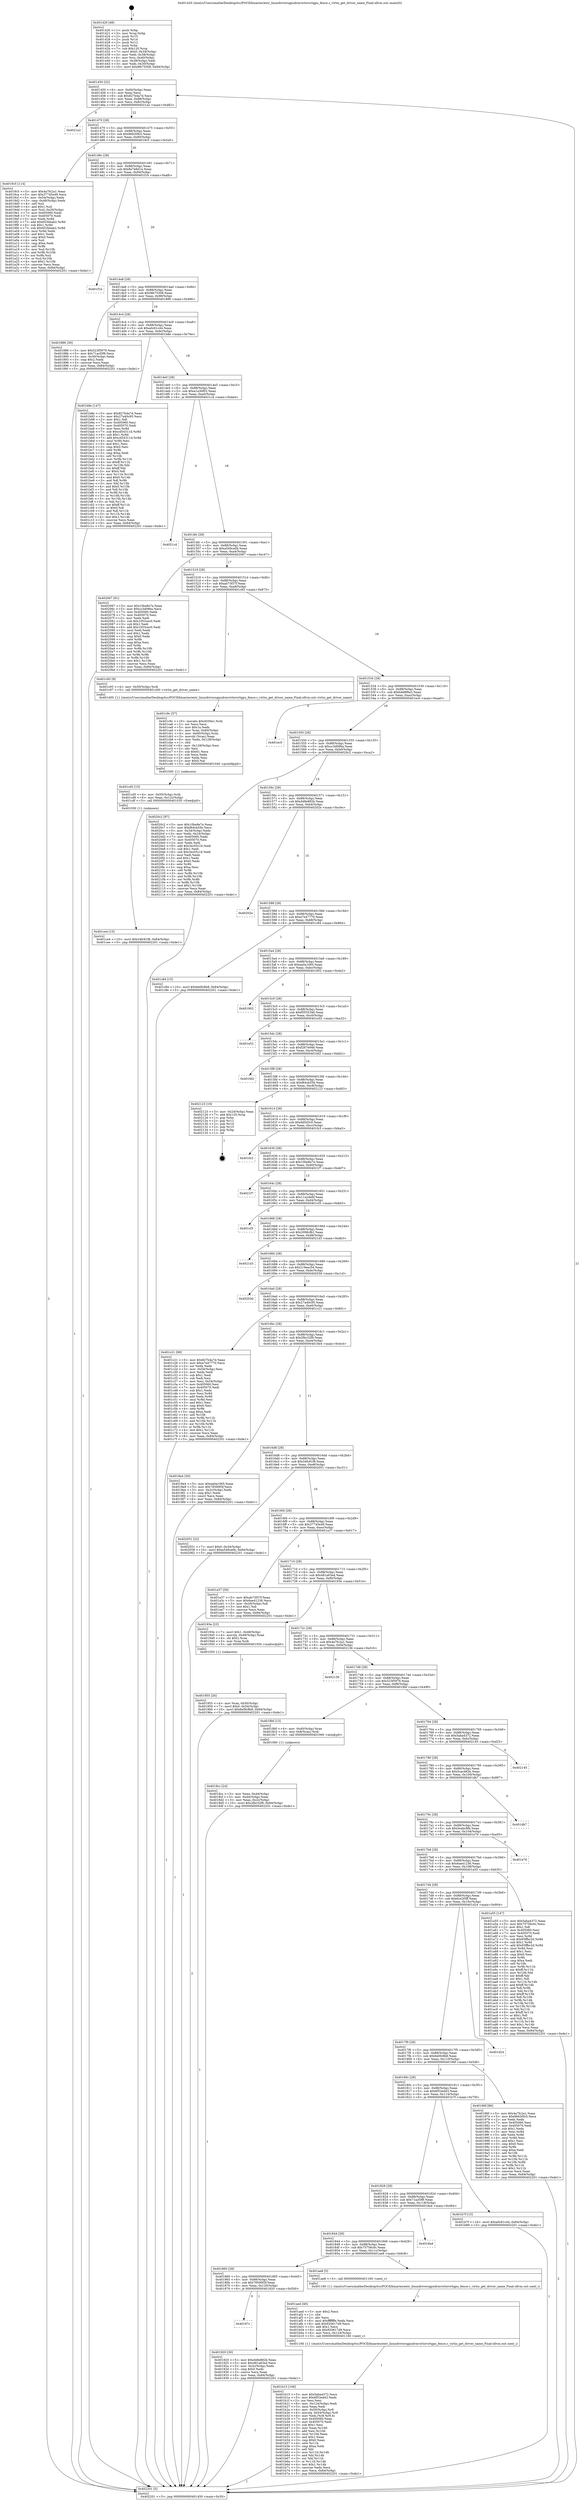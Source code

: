 digraph "0x401420" {
  label = "0x401420 (/mnt/c/Users/mathe/Desktop/tcc/POCII/binaries/extr_linuxdriversgpudrmvirtiovirtgpu_fence.c_virtio_get_driver_name_Final-ollvm.out::main(0))"
  labelloc = "t"
  node[shape=record]

  Entry [label="",width=0.3,height=0.3,shape=circle,fillcolor=black,style=filled]
  "0x401450" [label="{
     0x401450 [32]\l
     | [instrs]\l
     &nbsp;&nbsp;0x401450 \<+6\>: mov -0x84(%rbp),%eax\l
     &nbsp;&nbsp;0x401456 \<+2\>: mov %eax,%ecx\l
     &nbsp;&nbsp;0x401458 \<+6\>: sub $0x827b4a7d,%ecx\l
     &nbsp;&nbsp;0x40145e \<+6\>: mov %eax,-0x88(%rbp)\l
     &nbsp;&nbsp;0x401464 \<+6\>: mov %ecx,-0x8c(%rbp)\l
     &nbsp;&nbsp;0x40146a \<+6\>: je 00000000004021a2 \<main+0xd82\>\l
  }"]
  "0x4021a2" [label="{
     0x4021a2\l
  }", style=dashed]
  "0x401470" [label="{
     0x401470 [28]\l
     | [instrs]\l
     &nbsp;&nbsp;0x401470 \<+5\>: jmp 0000000000401475 \<main+0x55\>\l
     &nbsp;&nbsp;0x401475 \<+6\>: mov -0x88(%rbp),%eax\l
     &nbsp;&nbsp;0x40147b \<+5\>: sub $0x86630fc5,%eax\l
     &nbsp;&nbsp;0x401480 \<+6\>: mov %eax,-0x90(%rbp)\l
     &nbsp;&nbsp;0x401486 \<+6\>: je 00000000004019c5 \<main+0x5a5\>\l
  }"]
  Exit [label="",width=0.3,height=0.3,shape=circle,fillcolor=black,style=filled,peripheries=2]
  "0x4019c5" [label="{
     0x4019c5 [114]\l
     | [instrs]\l
     &nbsp;&nbsp;0x4019c5 \<+5\>: mov $0x4a7fc2a1,%eax\l
     &nbsp;&nbsp;0x4019ca \<+5\>: mov $0x37745e49,%ecx\l
     &nbsp;&nbsp;0x4019cf \<+3\>: mov -0x54(%rbp),%edx\l
     &nbsp;&nbsp;0x4019d2 \<+3\>: cmp -0x48(%rbp),%edx\l
     &nbsp;&nbsp;0x4019d5 \<+4\>: setl %sil\l
     &nbsp;&nbsp;0x4019d9 \<+4\>: and $0x1,%sil\l
     &nbsp;&nbsp;0x4019dd \<+4\>: mov %sil,-0x26(%rbp)\l
     &nbsp;&nbsp;0x4019e1 \<+7\>: mov 0x405060,%edx\l
     &nbsp;&nbsp;0x4019e8 \<+7\>: mov 0x405070,%edi\l
     &nbsp;&nbsp;0x4019ef \<+3\>: mov %edx,%r8d\l
     &nbsp;&nbsp;0x4019f2 \<+7\>: add $0x653bbab2,%r8d\l
     &nbsp;&nbsp;0x4019f9 \<+4\>: sub $0x1,%r8d\l
     &nbsp;&nbsp;0x4019fd \<+7\>: sub $0x653bbab2,%r8d\l
     &nbsp;&nbsp;0x401a04 \<+4\>: imul %r8d,%edx\l
     &nbsp;&nbsp;0x401a08 \<+3\>: and $0x1,%edx\l
     &nbsp;&nbsp;0x401a0b \<+3\>: cmp $0x0,%edx\l
     &nbsp;&nbsp;0x401a0e \<+4\>: sete %sil\l
     &nbsp;&nbsp;0x401a12 \<+3\>: cmp $0xa,%edi\l
     &nbsp;&nbsp;0x401a15 \<+4\>: setl %r9b\l
     &nbsp;&nbsp;0x401a19 \<+3\>: mov %sil,%r10b\l
     &nbsp;&nbsp;0x401a1c \<+3\>: and %r9b,%r10b\l
     &nbsp;&nbsp;0x401a1f \<+3\>: xor %r9b,%sil\l
     &nbsp;&nbsp;0x401a22 \<+3\>: or %sil,%r10b\l
     &nbsp;&nbsp;0x401a25 \<+4\>: test $0x1,%r10b\l
     &nbsp;&nbsp;0x401a29 \<+3\>: cmovne %ecx,%eax\l
     &nbsp;&nbsp;0x401a2c \<+6\>: mov %eax,-0x84(%rbp)\l
     &nbsp;&nbsp;0x401a32 \<+5\>: jmp 0000000000402201 \<main+0xde1\>\l
  }"]
  "0x40148c" [label="{
     0x40148c [28]\l
     | [instrs]\l
     &nbsp;&nbsp;0x40148c \<+5\>: jmp 0000000000401491 \<main+0x71\>\l
     &nbsp;&nbsp;0x401491 \<+6\>: mov -0x88(%rbp),%eax\l
     &nbsp;&nbsp;0x401497 \<+5\>: sub $0x8e7e8d14,%eax\l
     &nbsp;&nbsp;0x40149c \<+6\>: mov %eax,-0x94(%rbp)\l
     &nbsp;&nbsp;0x4014a2 \<+6\>: je 0000000000401f1b \<main+0xafb\>\l
  }"]
  "0x401ce4" [label="{
     0x401ce4 [15]\l
     | [instrs]\l
     &nbsp;&nbsp;0x401ce4 \<+10\>: movl $0x34fc91f8,-0x84(%rbp)\l
     &nbsp;&nbsp;0x401cee \<+5\>: jmp 0000000000402201 \<main+0xde1\>\l
  }"]
  "0x401f1b" [label="{
     0x401f1b\l
  }", style=dashed]
  "0x4014a8" [label="{
     0x4014a8 [28]\l
     | [instrs]\l
     &nbsp;&nbsp;0x4014a8 \<+5\>: jmp 00000000004014ad \<main+0x8d\>\l
     &nbsp;&nbsp;0x4014ad \<+6\>: mov -0x88(%rbp),%eax\l
     &nbsp;&nbsp;0x4014b3 \<+5\>: sub $0x9fe75308,%eax\l
     &nbsp;&nbsp;0x4014b8 \<+6\>: mov %eax,-0x98(%rbp)\l
     &nbsp;&nbsp;0x4014be \<+6\>: je 0000000000401886 \<main+0x466\>\l
  }"]
  "0x401cd5" [label="{
     0x401cd5 [15]\l
     | [instrs]\l
     &nbsp;&nbsp;0x401cd5 \<+4\>: mov -0x50(%rbp),%rdi\l
     &nbsp;&nbsp;0x401cd9 \<+6\>: mov %eax,-0x12c(%rbp)\l
     &nbsp;&nbsp;0x401cdf \<+5\>: call 0000000000401030 \<free@plt\>\l
     | [calls]\l
     &nbsp;&nbsp;0x401030 \{1\} (unknown)\l
  }"]
  "0x401886" [label="{
     0x401886 [30]\l
     | [instrs]\l
     &nbsp;&nbsp;0x401886 \<+5\>: mov $0x523f5979,%eax\l
     &nbsp;&nbsp;0x40188b \<+5\>: mov $0x71acf3f9,%ecx\l
     &nbsp;&nbsp;0x401890 \<+3\>: mov -0x30(%rbp),%edx\l
     &nbsp;&nbsp;0x401893 \<+3\>: cmp $0x2,%edx\l
     &nbsp;&nbsp;0x401896 \<+3\>: cmovne %ecx,%eax\l
     &nbsp;&nbsp;0x401899 \<+6\>: mov %eax,-0x84(%rbp)\l
     &nbsp;&nbsp;0x40189f \<+5\>: jmp 0000000000402201 \<main+0xde1\>\l
  }"]
  "0x4014c4" [label="{
     0x4014c4 [28]\l
     | [instrs]\l
     &nbsp;&nbsp;0x4014c4 \<+5\>: jmp 00000000004014c9 \<main+0xa9\>\l
     &nbsp;&nbsp;0x4014c9 \<+6\>: mov -0x88(%rbp),%eax\l
     &nbsp;&nbsp;0x4014cf \<+5\>: sub $0xa0c61c44,%eax\l
     &nbsp;&nbsp;0x4014d4 \<+6\>: mov %eax,-0x9c(%rbp)\l
     &nbsp;&nbsp;0x4014da \<+6\>: je 0000000000401b8e \<main+0x76e\>\l
  }"]
  "0x402201" [label="{
     0x402201 [5]\l
     | [instrs]\l
     &nbsp;&nbsp;0x402201 \<+5\>: jmp 0000000000401450 \<main+0x30\>\l
  }"]
  "0x401420" [label="{
     0x401420 [48]\l
     | [instrs]\l
     &nbsp;&nbsp;0x401420 \<+1\>: push %rbp\l
     &nbsp;&nbsp;0x401421 \<+3\>: mov %rsp,%rbp\l
     &nbsp;&nbsp;0x401424 \<+2\>: push %r15\l
     &nbsp;&nbsp;0x401426 \<+2\>: push %r14\l
     &nbsp;&nbsp;0x401428 \<+2\>: push %r12\l
     &nbsp;&nbsp;0x40142a \<+1\>: push %rbx\l
     &nbsp;&nbsp;0x40142b \<+7\>: sub $0x120,%rsp\l
     &nbsp;&nbsp;0x401432 \<+7\>: movl $0x0,-0x34(%rbp)\l
     &nbsp;&nbsp;0x401439 \<+3\>: mov %edi,-0x38(%rbp)\l
     &nbsp;&nbsp;0x40143c \<+4\>: mov %rsi,-0x40(%rbp)\l
     &nbsp;&nbsp;0x401440 \<+3\>: mov -0x38(%rbp),%edi\l
     &nbsp;&nbsp;0x401443 \<+3\>: mov %edi,-0x30(%rbp)\l
     &nbsp;&nbsp;0x401446 \<+10\>: movl $0x9fe75308,-0x84(%rbp)\l
  }"]
  "0x401c9c" [label="{
     0x401c9c [57]\l
     | [instrs]\l
     &nbsp;&nbsp;0x401c9c \<+10\>: movabs $0x4030e1,%rdi\l
     &nbsp;&nbsp;0x401ca6 \<+2\>: xor %ecx,%ecx\l
     &nbsp;&nbsp;0x401ca8 \<+5\>: mov $0x1a,%edx\l
     &nbsp;&nbsp;0x401cad \<+4\>: mov %rax,-0x60(%rbp)\l
     &nbsp;&nbsp;0x401cb1 \<+4\>: mov -0x60(%rbp),%rax\l
     &nbsp;&nbsp;0x401cb5 \<+3\>: movsbl (%rax),%eax\l
     &nbsp;&nbsp;0x401cb8 \<+6\>: mov %edx,-0x128(%rbp)\l
     &nbsp;&nbsp;0x401cbe \<+1\>: cltd\l
     &nbsp;&nbsp;0x401cbf \<+6\>: mov -0x128(%rbp),%esi\l
     &nbsp;&nbsp;0x401cc5 \<+2\>: idiv %esi\l
     &nbsp;&nbsp;0x401cc7 \<+3\>: sub $0x61,%ecx\l
     &nbsp;&nbsp;0x401cca \<+2\>: sub %ecx,%edx\l
     &nbsp;&nbsp;0x401ccc \<+2\>: mov %edx,%esi\l
     &nbsp;&nbsp;0x401cce \<+2\>: mov $0x0,%al\l
     &nbsp;&nbsp;0x401cd0 \<+5\>: call 0000000000401040 \<printf@plt\>\l
     | [calls]\l
     &nbsp;&nbsp;0x401040 \{1\} (unknown)\l
  }"]
  "0x401b8e" [label="{
     0x401b8e [147]\l
     | [instrs]\l
     &nbsp;&nbsp;0x401b8e \<+5\>: mov $0x827b4a7d,%eax\l
     &nbsp;&nbsp;0x401b93 \<+5\>: mov $0x27a40c95,%ecx\l
     &nbsp;&nbsp;0x401b98 \<+2\>: mov $0x1,%dl\l
     &nbsp;&nbsp;0x401b9a \<+7\>: mov 0x405060,%esi\l
     &nbsp;&nbsp;0x401ba1 \<+7\>: mov 0x405070,%edi\l
     &nbsp;&nbsp;0x401ba8 \<+3\>: mov %esi,%r8d\l
     &nbsp;&nbsp;0x401bab \<+7\>: sub $0xcd54311d,%r8d\l
     &nbsp;&nbsp;0x401bb2 \<+4\>: sub $0x1,%r8d\l
     &nbsp;&nbsp;0x401bb6 \<+7\>: add $0xcd54311d,%r8d\l
     &nbsp;&nbsp;0x401bbd \<+4\>: imul %r8d,%esi\l
     &nbsp;&nbsp;0x401bc1 \<+3\>: and $0x1,%esi\l
     &nbsp;&nbsp;0x401bc4 \<+3\>: cmp $0x0,%esi\l
     &nbsp;&nbsp;0x401bc7 \<+4\>: sete %r9b\l
     &nbsp;&nbsp;0x401bcb \<+3\>: cmp $0xa,%edi\l
     &nbsp;&nbsp;0x401bce \<+4\>: setl %r10b\l
     &nbsp;&nbsp;0x401bd2 \<+3\>: mov %r9b,%r11b\l
     &nbsp;&nbsp;0x401bd5 \<+4\>: xor $0xff,%r11b\l
     &nbsp;&nbsp;0x401bd9 \<+3\>: mov %r10b,%bl\l
     &nbsp;&nbsp;0x401bdc \<+3\>: xor $0xff,%bl\l
     &nbsp;&nbsp;0x401bdf \<+3\>: xor $0x0,%dl\l
     &nbsp;&nbsp;0x401be2 \<+3\>: mov %r11b,%r14b\l
     &nbsp;&nbsp;0x401be5 \<+4\>: and $0x0,%r14b\l
     &nbsp;&nbsp;0x401be9 \<+3\>: and %dl,%r9b\l
     &nbsp;&nbsp;0x401bec \<+3\>: mov %bl,%r15b\l
     &nbsp;&nbsp;0x401bef \<+4\>: and $0x0,%r15b\l
     &nbsp;&nbsp;0x401bf3 \<+3\>: and %dl,%r10b\l
     &nbsp;&nbsp;0x401bf6 \<+3\>: or %r9b,%r14b\l
     &nbsp;&nbsp;0x401bf9 \<+3\>: or %r10b,%r15b\l
     &nbsp;&nbsp;0x401bfc \<+3\>: xor %r15b,%r14b\l
     &nbsp;&nbsp;0x401bff \<+3\>: or %bl,%r11b\l
     &nbsp;&nbsp;0x401c02 \<+4\>: xor $0xff,%r11b\l
     &nbsp;&nbsp;0x401c06 \<+3\>: or $0x0,%dl\l
     &nbsp;&nbsp;0x401c09 \<+3\>: and %dl,%r11b\l
     &nbsp;&nbsp;0x401c0c \<+3\>: or %r11b,%r14b\l
     &nbsp;&nbsp;0x401c0f \<+4\>: test $0x1,%r14b\l
     &nbsp;&nbsp;0x401c13 \<+3\>: cmovne %ecx,%eax\l
     &nbsp;&nbsp;0x401c16 \<+6\>: mov %eax,-0x84(%rbp)\l
     &nbsp;&nbsp;0x401c1c \<+5\>: jmp 0000000000402201 \<main+0xde1\>\l
  }"]
  "0x4014e0" [label="{
     0x4014e0 [28]\l
     | [instrs]\l
     &nbsp;&nbsp;0x4014e0 \<+5\>: jmp 00000000004014e5 \<main+0xc5\>\l
     &nbsp;&nbsp;0x4014e5 \<+6\>: mov -0x88(%rbp),%eax\l
     &nbsp;&nbsp;0x4014eb \<+5\>: sub $0xa1a36f03,%eax\l
     &nbsp;&nbsp;0x4014f0 \<+6\>: mov %eax,-0xa0(%rbp)\l
     &nbsp;&nbsp;0x4014f6 \<+6\>: je 00000000004021c4 \<main+0xda4\>\l
  }"]
  "0x401b15" [label="{
     0x401b15 [106]\l
     | [instrs]\l
     &nbsp;&nbsp;0x401b15 \<+5\>: mov $0x5aba4372,%ecx\l
     &nbsp;&nbsp;0x401b1a \<+5\>: mov $0x6f53ed43,%edx\l
     &nbsp;&nbsp;0x401b1f \<+2\>: xor %esi,%esi\l
     &nbsp;&nbsp;0x401b21 \<+6\>: mov -0x124(%rbp),%edi\l
     &nbsp;&nbsp;0x401b27 \<+3\>: imul %eax,%edi\l
     &nbsp;&nbsp;0x401b2a \<+4\>: mov -0x50(%rbp),%r8\l
     &nbsp;&nbsp;0x401b2e \<+4\>: movslq -0x54(%rbp),%r9\l
     &nbsp;&nbsp;0x401b32 \<+4\>: mov %edi,(%r8,%r9,4)\l
     &nbsp;&nbsp;0x401b36 \<+7\>: mov 0x405060,%eax\l
     &nbsp;&nbsp;0x401b3d \<+7\>: mov 0x405070,%edi\l
     &nbsp;&nbsp;0x401b44 \<+3\>: sub $0x1,%esi\l
     &nbsp;&nbsp;0x401b47 \<+3\>: mov %eax,%r10d\l
     &nbsp;&nbsp;0x401b4a \<+3\>: add %esi,%r10d\l
     &nbsp;&nbsp;0x401b4d \<+4\>: imul %r10d,%eax\l
     &nbsp;&nbsp;0x401b51 \<+3\>: and $0x1,%eax\l
     &nbsp;&nbsp;0x401b54 \<+3\>: cmp $0x0,%eax\l
     &nbsp;&nbsp;0x401b57 \<+4\>: sete %r11b\l
     &nbsp;&nbsp;0x401b5b \<+3\>: cmp $0xa,%edi\l
     &nbsp;&nbsp;0x401b5e \<+3\>: setl %bl\l
     &nbsp;&nbsp;0x401b61 \<+3\>: mov %r11b,%r14b\l
     &nbsp;&nbsp;0x401b64 \<+3\>: and %bl,%r14b\l
     &nbsp;&nbsp;0x401b67 \<+3\>: xor %bl,%r11b\l
     &nbsp;&nbsp;0x401b6a \<+3\>: or %r11b,%r14b\l
     &nbsp;&nbsp;0x401b6d \<+4\>: test $0x1,%r14b\l
     &nbsp;&nbsp;0x401b71 \<+3\>: cmovne %edx,%ecx\l
     &nbsp;&nbsp;0x401b74 \<+6\>: mov %ecx,-0x84(%rbp)\l
     &nbsp;&nbsp;0x401b7a \<+5\>: jmp 0000000000402201 \<main+0xde1\>\l
  }"]
  "0x4021c4" [label="{
     0x4021c4\l
  }", style=dashed]
  "0x4014fc" [label="{
     0x4014fc [28]\l
     | [instrs]\l
     &nbsp;&nbsp;0x4014fc \<+5\>: jmp 0000000000401501 \<main+0xe1\>\l
     &nbsp;&nbsp;0x401501 \<+6\>: mov -0x88(%rbp),%eax\l
     &nbsp;&nbsp;0x401507 \<+5\>: sub $0xa549ca0b,%eax\l
     &nbsp;&nbsp;0x40150c \<+6\>: mov %eax,-0xa4(%rbp)\l
     &nbsp;&nbsp;0x401512 \<+6\>: je 0000000000402067 \<main+0xc47\>\l
  }"]
  "0x401aed" [label="{
     0x401aed [40]\l
     | [instrs]\l
     &nbsp;&nbsp;0x401aed \<+5\>: mov $0x2,%ecx\l
     &nbsp;&nbsp;0x401af2 \<+1\>: cltd\l
     &nbsp;&nbsp;0x401af3 \<+2\>: idiv %ecx\l
     &nbsp;&nbsp;0x401af5 \<+6\>: imul $0xfffffffe,%edx,%ecx\l
     &nbsp;&nbsp;0x401afb \<+6\>: add $0x920617d9,%ecx\l
     &nbsp;&nbsp;0x401b01 \<+3\>: add $0x1,%ecx\l
     &nbsp;&nbsp;0x401b04 \<+6\>: sub $0x920617d9,%ecx\l
     &nbsp;&nbsp;0x401b0a \<+6\>: mov %ecx,-0x124(%rbp)\l
     &nbsp;&nbsp;0x401b10 \<+5\>: call 0000000000401160 \<next_i\>\l
     | [calls]\l
     &nbsp;&nbsp;0x401160 \{1\} (/mnt/c/Users/mathe/Desktop/tcc/POCII/binaries/extr_linuxdriversgpudrmvirtiovirtgpu_fence.c_virtio_get_driver_name_Final-ollvm.out::next_i)\l
  }"]
  "0x402067" [label="{
     0x402067 [91]\l
     | [instrs]\l
     &nbsp;&nbsp;0x402067 \<+5\>: mov $0x10be8e7e,%eax\l
     &nbsp;&nbsp;0x40206c \<+5\>: mov $0xcc3d086a,%ecx\l
     &nbsp;&nbsp;0x402071 \<+7\>: mov 0x405060,%edx\l
     &nbsp;&nbsp;0x402078 \<+7\>: mov 0x405070,%esi\l
     &nbsp;&nbsp;0x40207f \<+2\>: mov %edx,%edi\l
     &nbsp;&nbsp;0x402081 \<+6\>: sub $0x1053cec0,%edi\l
     &nbsp;&nbsp;0x402087 \<+3\>: sub $0x1,%edi\l
     &nbsp;&nbsp;0x40208a \<+6\>: add $0x1053cec0,%edi\l
     &nbsp;&nbsp;0x402090 \<+3\>: imul %edi,%edx\l
     &nbsp;&nbsp;0x402093 \<+3\>: and $0x1,%edx\l
     &nbsp;&nbsp;0x402096 \<+3\>: cmp $0x0,%edx\l
     &nbsp;&nbsp;0x402099 \<+4\>: sete %r8b\l
     &nbsp;&nbsp;0x40209d \<+3\>: cmp $0xa,%esi\l
     &nbsp;&nbsp;0x4020a0 \<+4\>: setl %r9b\l
     &nbsp;&nbsp;0x4020a4 \<+3\>: mov %r8b,%r10b\l
     &nbsp;&nbsp;0x4020a7 \<+3\>: and %r9b,%r10b\l
     &nbsp;&nbsp;0x4020aa \<+3\>: xor %r9b,%r8b\l
     &nbsp;&nbsp;0x4020ad \<+3\>: or %r8b,%r10b\l
     &nbsp;&nbsp;0x4020b0 \<+4\>: test $0x1,%r10b\l
     &nbsp;&nbsp;0x4020b4 \<+3\>: cmovne %ecx,%eax\l
     &nbsp;&nbsp;0x4020b7 \<+6\>: mov %eax,-0x84(%rbp)\l
     &nbsp;&nbsp;0x4020bd \<+5\>: jmp 0000000000402201 \<main+0xde1\>\l
  }"]
  "0x401518" [label="{
     0x401518 [28]\l
     | [instrs]\l
     &nbsp;&nbsp;0x401518 \<+5\>: jmp 000000000040151d \<main+0xfd\>\l
     &nbsp;&nbsp;0x40151d \<+6\>: mov -0x88(%rbp),%eax\l
     &nbsp;&nbsp;0x401523 \<+5\>: sub $0xab73f37f,%eax\l
     &nbsp;&nbsp;0x401528 \<+6\>: mov %eax,-0xa8(%rbp)\l
     &nbsp;&nbsp;0x40152e \<+6\>: je 0000000000401c93 \<main+0x873\>\l
  }"]
  "0x401955" [label="{
     0x401955 [26]\l
     | [instrs]\l
     &nbsp;&nbsp;0x401955 \<+4\>: mov %rax,-0x50(%rbp)\l
     &nbsp;&nbsp;0x401959 \<+7\>: movl $0x0,-0x54(%rbp)\l
     &nbsp;&nbsp;0x401960 \<+10\>: movl $0x6e0fc8b8,-0x84(%rbp)\l
     &nbsp;&nbsp;0x40196a \<+5\>: jmp 0000000000402201 \<main+0xde1\>\l
  }"]
  "0x401c93" [label="{
     0x401c93 [9]\l
     | [instrs]\l
     &nbsp;&nbsp;0x401c93 \<+4\>: mov -0x50(%rbp),%rdi\l
     &nbsp;&nbsp;0x401c97 \<+5\>: call 0000000000401400 \<virtio_get_driver_name\>\l
     | [calls]\l
     &nbsp;&nbsp;0x401400 \{1\} (/mnt/c/Users/mathe/Desktop/tcc/POCII/binaries/extr_linuxdriversgpudrmvirtiovirtgpu_fence.c_virtio_get_driver_name_Final-ollvm.out::virtio_get_driver_name)\l
  }"]
  "0x401534" [label="{
     0x401534 [28]\l
     | [instrs]\l
     &nbsp;&nbsp;0x401534 \<+5\>: jmp 0000000000401539 \<main+0x119\>\l
     &nbsp;&nbsp;0x401539 \<+6\>: mov -0x88(%rbp),%eax\l
     &nbsp;&nbsp;0x40153f \<+5\>: sub $0xbdd8f8a3,%eax\l
     &nbsp;&nbsp;0x401544 \<+6\>: mov %eax,-0xac(%rbp)\l
     &nbsp;&nbsp;0x40154a \<+6\>: je 0000000000401ec0 \<main+0xaa0\>\l
  }"]
  "0x40187c" [label="{
     0x40187c\l
  }", style=dashed]
  "0x401ec0" [label="{
     0x401ec0\l
  }", style=dashed]
  "0x401550" [label="{
     0x401550 [28]\l
     | [instrs]\l
     &nbsp;&nbsp;0x401550 \<+5\>: jmp 0000000000401555 \<main+0x135\>\l
     &nbsp;&nbsp;0x401555 \<+6\>: mov -0x88(%rbp),%eax\l
     &nbsp;&nbsp;0x40155b \<+5\>: sub $0xcc3d086a,%eax\l
     &nbsp;&nbsp;0x401560 \<+6\>: mov %eax,-0xb0(%rbp)\l
     &nbsp;&nbsp;0x401566 \<+6\>: je 00000000004020c2 \<main+0xca2\>\l
  }"]
  "0x401920" [label="{
     0x401920 [30]\l
     | [instrs]\l
     &nbsp;&nbsp;0x401920 \<+5\>: mov $0xd48e882b,%eax\l
     &nbsp;&nbsp;0x401925 \<+5\>: mov $0x481a63ed,%ecx\l
     &nbsp;&nbsp;0x40192a \<+3\>: mov -0x2c(%rbp),%edx\l
     &nbsp;&nbsp;0x40192d \<+3\>: cmp $0x0,%edx\l
     &nbsp;&nbsp;0x401930 \<+3\>: cmove %ecx,%eax\l
     &nbsp;&nbsp;0x401933 \<+6\>: mov %eax,-0x84(%rbp)\l
     &nbsp;&nbsp;0x401939 \<+5\>: jmp 0000000000402201 \<main+0xde1\>\l
  }"]
  "0x4020c2" [label="{
     0x4020c2 [97]\l
     | [instrs]\l
     &nbsp;&nbsp;0x4020c2 \<+5\>: mov $0x10be8e7e,%eax\l
     &nbsp;&nbsp;0x4020c7 \<+5\>: mov $0xf64cb55b,%ecx\l
     &nbsp;&nbsp;0x4020cc \<+3\>: mov -0x34(%rbp),%edx\l
     &nbsp;&nbsp;0x4020cf \<+3\>: mov %edx,-0x24(%rbp)\l
     &nbsp;&nbsp;0x4020d2 \<+7\>: mov 0x405060,%edx\l
     &nbsp;&nbsp;0x4020d9 \<+7\>: mov 0x405070,%esi\l
     &nbsp;&nbsp;0x4020e0 \<+2\>: mov %edx,%edi\l
     &nbsp;&nbsp;0x4020e2 \<+6\>: add $0x3ec05c16,%edi\l
     &nbsp;&nbsp;0x4020e8 \<+3\>: sub $0x1,%edi\l
     &nbsp;&nbsp;0x4020eb \<+6\>: sub $0x3ec05c16,%edi\l
     &nbsp;&nbsp;0x4020f1 \<+3\>: imul %edi,%edx\l
     &nbsp;&nbsp;0x4020f4 \<+3\>: and $0x1,%edx\l
     &nbsp;&nbsp;0x4020f7 \<+3\>: cmp $0x0,%edx\l
     &nbsp;&nbsp;0x4020fa \<+4\>: sete %r8b\l
     &nbsp;&nbsp;0x4020fe \<+3\>: cmp $0xa,%esi\l
     &nbsp;&nbsp;0x402101 \<+4\>: setl %r9b\l
     &nbsp;&nbsp;0x402105 \<+3\>: mov %r8b,%r10b\l
     &nbsp;&nbsp;0x402108 \<+3\>: and %r9b,%r10b\l
     &nbsp;&nbsp;0x40210b \<+3\>: xor %r9b,%r8b\l
     &nbsp;&nbsp;0x40210e \<+3\>: or %r8b,%r10b\l
     &nbsp;&nbsp;0x402111 \<+4\>: test $0x1,%r10b\l
     &nbsp;&nbsp;0x402115 \<+3\>: cmovne %ecx,%eax\l
     &nbsp;&nbsp;0x402118 \<+6\>: mov %eax,-0x84(%rbp)\l
     &nbsp;&nbsp;0x40211e \<+5\>: jmp 0000000000402201 \<main+0xde1\>\l
  }"]
  "0x40156c" [label="{
     0x40156c [28]\l
     | [instrs]\l
     &nbsp;&nbsp;0x40156c \<+5\>: jmp 0000000000401571 \<main+0x151\>\l
     &nbsp;&nbsp;0x401571 \<+6\>: mov -0x88(%rbp),%eax\l
     &nbsp;&nbsp;0x401577 \<+5\>: sub $0xd48e882b,%eax\l
     &nbsp;&nbsp;0x40157c \<+6\>: mov %eax,-0xb4(%rbp)\l
     &nbsp;&nbsp;0x401582 \<+6\>: je 000000000040202e \<main+0xc0e\>\l
  }"]
  "0x401860" [label="{
     0x401860 [28]\l
     | [instrs]\l
     &nbsp;&nbsp;0x401860 \<+5\>: jmp 0000000000401865 \<main+0x445\>\l
     &nbsp;&nbsp;0x401865 \<+6\>: mov -0x88(%rbp),%eax\l
     &nbsp;&nbsp;0x40186b \<+5\>: sub $0x78590f3f,%eax\l
     &nbsp;&nbsp;0x401870 \<+6\>: mov %eax,-0x120(%rbp)\l
     &nbsp;&nbsp;0x401876 \<+6\>: je 0000000000401920 \<main+0x500\>\l
  }"]
  "0x40202e" [label="{
     0x40202e\l
  }", style=dashed]
  "0x401588" [label="{
     0x401588 [28]\l
     | [instrs]\l
     &nbsp;&nbsp;0x401588 \<+5\>: jmp 000000000040158d \<main+0x16d\>\l
     &nbsp;&nbsp;0x40158d \<+6\>: mov -0x88(%rbp),%eax\l
     &nbsp;&nbsp;0x401593 \<+5\>: sub $0xe7e47770,%eax\l
     &nbsp;&nbsp;0x401598 \<+6\>: mov %eax,-0xb8(%rbp)\l
     &nbsp;&nbsp;0x40159e \<+6\>: je 0000000000401c84 \<main+0x864\>\l
  }"]
  "0x401ae8" [label="{
     0x401ae8 [5]\l
     | [instrs]\l
     &nbsp;&nbsp;0x401ae8 \<+5\>: call 0000000000401160 \<next_i\>\l
     | [calls]\l
     &nbsp;&nbsp;0x401160 \{1\} (/mnt/c/Users/mathe/Desktop/tcc/POCII/binaries/extr_linuxdriversgpudrmvirtiovirtgpu_fence.c_virtio_get_driver_name_Final-ollvm.out::next_i)\l
  }"]
  "0x401c84" [label="{
     0x401c84 [15]\l
     | [instrs]\l
     &nbsp;&nbsp;0x401c84 \<+10\>: movl $0x6e0fc8b8,-0x84(%rbp)\l
     &nbsp;&nbsp;0x401c8e \<+5\>: jmp 0000000000402201 \<main+0xde1\>\l
  }"]
  "0x4015a4" [label="{
     0x4015a4 [28]\l
     | [instrs]\l
     &nbsp;&nbsp;0x4015a4 \<+5\>: jmp 00000000004015a9 \<main+0x189\>\l
     &nbsp;&nbsp;0x4015a9 \<+6\>: mov -0x88(%rbp),%eax\l
     &nbsp;&nbsp;0x4015af \<+5\>: sub $0xea0a1065,%eax\l
     &nbsp;&nbsp;0x4015b4 \<+6\>: mov %eax,-0xbc(%rbp)\l
     &nbsp;&nbsp;0x4015ba \<+6\>: je 0000000000401902 \<main+0x4e2\>\l
  }"]
  "0x401844" [label="{
     0x401844 [28]\l
     | [instrs]\l
     &nbsp;&nbsp;0x401844 \<+5\>: jmp 0000000000401849 \<main+0x429\>\l
     &nbsp;&nbsp;0x401849 \<+6\>: mov -0x88(%rbp),%eax\l
     &nbsp;&nbsp;0x40184f \<+5\>: sub $0x75756c0c,%eax\l
     &nbsp;&nbsp;0x401854 \<+6\>: mov %eax,-0x11c(%rbp)\l
     &nbsp;&nbsp;0x40185a \<+6\>: je 0000000000401ae8 \<main+0x6c8\>\l
  }"]
  "0x401902" [label="{
     0x401902\l
  }", style=dashed]
  "0x4015c0" [label="{
     0x4015c0 [28]\l
     | [instrs]\l
     &nbsp;&nbsp;0x4015c0 \<+5\>: jmp 00000000004015c5 \<main+0x1a5\>\l
     &nbsp;&nbsp;0x4015c5 \<+6\>: mov -0x88(%rbp),%eax\l
     &nbsp;&nbsp;0x4015cb \<+5\>: sub $0xf0555346,%eax\l
     &nbsp;&nbsp;0x4015d0 \<+6\>: mov %eax,-0xc0(%rbp)\l
     &nbsp;&nbsp;0x4015d6 \<+6\>: je 0000000000401e52 \<main+0xa32\>\l
  }"]
  "0x4018a4" [label="{
     0x4018a4\l
  }", style=dashed]
  "0x401e52" [label="{
     0x401e52\l
  }", style=dashed]
  "0x4015dc" [label="{
     0x4015dc [28]\l
     | [instrs]\l
     &nbsp;&nbsp;0x4015dc \<+5\>: jmp 00000000004015e1 \<main+0x1c1\>\l
     &nbsp;&nbsp;0x4015e1 \<+6\>: mov -0x88(%rbp),%eax\l
     &nbsp;&nbsp;0x4015e7 \<+5\>: sub $0xf267e946,%eax\l
     &nbsp;&nbsp;0x4015ec \<+6\>: mov %eax,-0xc4(%rbp)\l
     &nbsp;&nbsp;0x4015f2 \<+6\>: je 0000000000401fd2 \<main+0xbb2\>\l
  }"]
  "0x401828" [label="{
     0x401828 [28]\l
     | [instrs]\l
     &nbsp;&nbsp;0x401828 \<+5\>: jmp 000000000040182d \<main+0x40d\>\l
     &nbsp;&nbsp;0x40182d \<+6\>: mov -0x88(%rbp),%eax\l
     &nbsp;&nbsp;0x401833 \<+5\>: sub $0x71acf3f9,%eax\l
     &nbsp;&nbsp;0x401838 \<+6\>: mov %eax,-0x118(%rbp)\l
     &nbsp;&nbsp;0x40183e \<+6\>: je 00000000004018a4 \<main+0x484\>\l
  }"]
  "0x401fd2" [label="{
     0x401fd2\l
  }", style=dashed]
  "0x4015f8" [label="{
     0x4015f8 [28]\l
     | [instrs]\l
     &nbsp;&nbsp;0x4015f8 \<+5\>: jmp 00000000004015fd \<main+0x1dd\>\l
     &nbsp;&nbsp;0x4015fd \<+6\>: mov -0x88(%rbp),%eax\l
     &nbsp;&nbsp;0x401603 \<+5\>: sub $0xf64cb55b,%eax\l
     &nbsp;&nbsp;0x401608 \<+6\>: mov %eax,-0xc8(%rbp)\l
     &nbsp;&nbsp;0x40160e \<+6\>: je 0000000000402123 \<main+0xd03\>\l
  }"]
  "0x401b7f" [label="{
     0x401b7f [15]\l
     | [instrs]\l
     &nbsp;&nbsp;0x401b7f \<+10\>: movl $0xa0c61c44,-0x84(%rbp)\l
     &nbsp;&nbsp;0x401b89 \<+5\>: jmp 0000000000402201 \<main+0xde1\>\l
  }"]
  "0x402123" [label="{
     0x402123 [19]\l
     | [instrs]\l
     &nbsp;&nbsp;0x402123 \<+3\>: mov -0x24(%rbp),%eax\l
     &nbsp;&nbsp;0x402126 \<+7\>: add $0x120,%rsp\l
     &nbsp;&nbsp;0x40212d \<+1\>: pop %rbx\l
     &nbsp;&nbsp;0x40212e \<+2\>: pop %r12\l
     &nbsp;&nbsp;0x402130 \<+2\>: pop %r14\l
     &nbsp;&nbsp;0x402132 \<+2\>: pop %r15\l
     &nbsp;&nbsp;0x402134 \<+1\>: pop %rbp\l
     &nbsp;&nbsp;0x402135 \<+1\>: ret\l
  }"]
  "0x401614" [label="{
     0x401614 [28]\l
     | [instrs]\l
     &nbsp;&nbsp;0x401614 \<+5\>: jmp 0000000000401619 \<main+0x1f9\>\l
     &nbsp;&nbsp;0x401619 \<+6\>: mov -0x88(%rbp),%eax\l
     &nbsp;&nbsp;0x40161f \<+5\>: sub $0xdd5d3c0,%eax\l
     &nbsp;&nbsp;0x401624 \<+6\>: mov %eax,-0xcc(%rbp)\l
     &nbsp;&nbsp;0x40162a \<+6\>: je 0000000000401fc3 \<main+0xba3\>\l
  }"]
  "0x40180c" [label="{
     0x40180c [28]\l
     | [instrs]\l
     &nbsp;&nbsp;0x40180c \<+5\>: jmp 0000000000401811 \<main+0x3f1\>\l
     &nbsp;&nbsp;0x401811 \<+6\>: mov -0x88(%rbp),%eax\l
     &nbsp;&nbsp;0x401817 \<+5\>: sub $0x6f53ed43,%eax\l
     &nbsp;&nbsp;0x40181c \<+6\>: mov %eax,-0x114(%rbp)\l
     &nbsp;&nbsp;0x401822 \<+6\>: je 0000000000401b7f \<main+0x75f\>\l
  }"]
  "0x401fc3" [label="{
     0x401fc3\l
  }", style=dashed]
  "0x401630" [label="{
     0x401630 [28]\l
     | [instrs]\l
     &nbsp;&nbsp;0x401630 \<+5\>: jmp 0000000000401635 \<main+0x215\>\l
     &nbsp;&nbsp;0x401635 \<+6\>: mov -0x88(%rbp),%eax\l
     &nbsp;&nbsp;0x40163b \<+5\>: sub $0x10be8e7e,%eax\l
     &nbsp;&nbsp;0x401640 \<+6\>: mov %eax,-0xd0(%rbp)\l
     &nbsp;&nbsp;0x401646 \<+6\>: je 00000000004021f7 \<main+0xdd7\>\l
  }"]
  "0x40196f" [label="{
     0x40196f [86]\l
     | [instrs]\l
     &nbsp;&nbsp;0x40196f \<+5\>: mov $0x4a7fc2a1,%eax\l
     &nbsp;&nbsp;0x401974 \<+5\>: mov $0x86630fc5,%ecx\l
     &nbsp;&nbsp;0x401979 \<+2\>: xor %edx,%edx\l
     &nbsp;&nbsp;0x40197b \<+7\>: mov 0x405060,%esi\l
     &nbsp;&nbsp;0x401982 \<+7\>: mov 0x405070,%edi\l
     &nbsp;&nbsp;0x401989 \<+3\>: sub $0x1,%edx\l
     &nbsp;&nbsp;0x40198c \<+3\>: mov %esi,%r8d\l
     &nbsp;&nbsp;0x40198f \<+3\>: add %edx,%r8d\l
     &nbsp;&nbsp;0x401992 \<+4\>: imul %r8d,%esi\l
     &nbsp;&nbsp;0x401996 \<+3\>: and $0x1,%esi\l
     &nbsp;&nbsp;0x401999 \<+3\>: cmp $0x0,%esi\l
     &nbsp;&nbsp;0x40199c \<+4\>: sete %r9b\l
     &nbsp;&nbsp;0x4019a0 \<+3\>: cmp $0xa,%edi\l
     &nbsp;&nbsp;0x4019a3 \<+4\>: setl %r10b\l
     &nbsp;&nbsp;0x4019a7 \<+3\>: mov %r9b,%r11b\l
     &nbsp;&nbsp;0x4019aa \<+3\>: and %r10b,%r11b\l
     &nbsp;&nbsp;0x4019ad \<+3\>: xor %r10b,%r9b\l
     &nbsp;&nbsp;0x4019b0 \<+3\>: or %r9b,%r11b\l
     &nbsp;&nbsp;0x4019b3 \<+4\>: test $0x1,%r11b\l
     &nbsp;&nbsp;0x4019b7 \<+3\>: cmovne %ecx,%eax\l
     &nbsp;&nbsp;0x4019ba \<+6\>: mov %eax,-0x84(%rbp)\l
     &nbsp;&nbsp;0x4019c0 \<+5\>: jmp 0000000000402201 \<main+0xde1\>\l
  }"]
  "0x4021f7" [label="{
     0x4021f7\l
  }", style=dashed]
  "0x40164c" [label="{
     0x40164c [28]\l
     | [instrs]\l
     &nbsp;&nbsp;0x40164c \<+5\>: jmp 0000000000401651 \<main+0x231\>\l
     &nbsp;&nbsp;0x401651 \<+6\>: mov -0x88(%rbp),%eax\l
     &nbsp;&nbsp;0x401657 \<+5\>: sub $0x11a2de6f,%eax\l
     &nbsp;&nbsp;0x40165c \<+6\>: mov %eax,-0xd4(%rbp)\l
     &nbsp;&nbsp;0x401662 \<+6\>: je 0000000000401cf3 \<main+0x8d3\>\l
  }"]
  "0x4017f0" [label="{
     0x4017f0 [28]\l
     | [instrs]\l
     &nbsp;&nbsp;0x4017f0 \<+5\>: jmp 00000000004017f5 \<main+0x3d5\>\l
     &nbsp;&nbsp;0x4017f5 \<+6\>: mov -0x88(%rbp),%eax\l
     &nbsp;&nbsp;0x4017fb \<+5\>: sub $0x6e0fc8b8,%eax\l
     &nbsp;&nbsp;0x401800 \<+6\>: mov %eax,-0x110(%rbp)\l
     &nbsp;&nbsp;0x401806 \<+6\>: je 000000000040196f \<main+0x54f\>\l
  }"]
  "0x401cf3" [label="{
     0x401cf3\l
  }", style=dashed]
  "0x401668" [label="{
     0x401668 [28]\l
     | [instrs]\l
     &nbsp;&nbsp;0x401668 \<+5\>: jmp 000000000040166d \<main+0x24d\>\l
     &nbsp;&nbsp;0x40166d \<+6\>: mov -0x88(%rbp),%eax\l
     &nbsp;&nbsp;0x401673 \<+5\>: sub $0x2098cfb1,%eax\l
     &nbsp;&nbsp;0x401678 \<+6\>: mov %eax,-0xd8(%rbp)\l
     &nbsp;&nbsp;0x40167e \<+6\>: je 00000000004021d3 \<main+0xdb3\>\l
  }"]
  "0x401d24" [label="{
     0x401d24\l
  }", style=dashed]
  "0x4021d3" [label="{
     0x4021d3\l
  }", style=dashed]
  "0x401684" [label="{
     0x401684 [28]\l
     | [instrs]\l
     &nbsp;&nbsp;0x401684 \<+5\>: jmp 0000000000401689 \<main+0x269\>\l
     &nbsp;&nbsp;0x401689 \<+6\>: mov -0x88(%rbp),%eax\l
     &nbsp;&nbsp;0x40168f \<+5\>: sub $0x219eac54,%eax\l
     &nbsp;&nbsp;0x401694 \<+6\>: mov %eax,-0xdc(%rbp)\l
     &nbsp;&nbsp;0x40169a \<+6\>: je 000000000040203d \<main+0xc1d\>\l
  }"]
  "0x4017d4" [label="{
     0x4017d4 [28]\l
     | [instrs]\l
     &nbsp;&nbsp;0x4017d4 \<+5\>: jmp 00000000004017d9 \<main+0x3b9\>\l
     &nbsp;&nbsp;0x4017d9 \<+6\>: mov -0x88(%rbp),%eax\l
     &nbsp;&nbsp;0x4017df \<+5\>: sub $0x6ce2f3ff,%eax\l
     &nbsp;&nbsp;0x4017e4 \<+6\>: mov %eax,-0x10c(%rbp)\l
     &nbsp;&nbsp;0x4017ea \<+6\>: je 0000000000401d24 \<main+0x904\>\l
  }"]
  "0x40203d" [label="{
     0x40203d\l
  }", style=dashed]
  "0x4016a0" [label="{
     0x4016a0 [28]\l
     | [instrs]\l
     &nbsp;&nbsp;0x4016a0 \<+5\>: jmp 00000000004016a5 \<main+0x285\>\l
     &nbsp;&nbsp;0x4016a5 \<+6\>: mov -0x88(%rbp),%eax\l
     &nbsp;&nbsp;0x4016ab \<+5\>: sub $0x27a40c95,%eax\l
     &nbsp;&nbsp;0x4016b0 \<+6\>: mov %eax,-0xe0(%rbp)\l
     &nbsp;&nbsp;0x4016b6 \<+6\>: je 0000000000401c21 \<main+0x801\>\l
  }"]
  "0x401a55" [label="{
     0x401a55 [147]\l
     | [instrs]\l
     &nbsp;&nbsp;0x401a55 \<+5\>: mov $0x5aba4372,%eax\l
     &nbsp;&nbsp;0x401a5a \<+5\>: mov $0x75756c0c,%ecx\l
     &nbsp;&nbsp;0x401a5f \<+2\>: mov $0x1,%dl\l
     &nbsp;&nbsp;0x401a61 \<+7\>: mov 0x405060,%esi\l
     &nbsp;&nbsp;0x401a68 \<+7\>: mov 0x405070,%edi\l
     &nbsp;&nbsp;0x401a6f \<+3\>: mov %esi,%r8d\l
     &nbsp;&nbsp;0x401a72 \<+7\>: sub $0x93ffbc2d,%r8d\l
     &nbsp;&nbsp;0x401a79 \<+4\>: sub $0x1,%r8d\l
     &nbsp;&nbsp;0x401a7d \<+7\>: add $0x93ffbc2d,%r8d\l
     &nbsp;&nbsp;0x401a84 \<+4\>: imul %r8d,%esi\l
     &nbsp;&nbsp;0x401a88 \<+3\>: and $0x1,%esi\l
     &nbsp;&nbsp;0x401a8b \<+3\>: cmp $0x0,%esi\l
     &nbsp;&nbsp;0x401a8e \<+4\>: sete %r9b\l
     &nbsp;&nbsp;0x401a92 \<+3\>: cmp $0xa,%edi\l
     &nbsp;&nbsp;0x401a95 \<+4\>: setl %r10b\l
     &nbsp;&nbsp;0x401a99 \<+3\>: mov %r9b,%r11b\l
     &nbsp;&nbsp;0x401a9c \<+4\>: xor $0xff,%r11b\l
     &nbsp;&nbsp;0x401aa0 \<+3\>: mov %r10b,%bl\l
     &nbsp;&nbsp;0x401aa3 \<+3\>: xor $0xff,%bl\l
     &nbsp;&nbsp;0x401aa6 \<+3\>: xor $0x1,%dl\l
     &nbsp;&nbsp;0x401aa9 \<+3\>: mov %r11b,%r14b\l
     &nbsp;&nbsp;0x401aac \<+4\>: and $0xff,%r14b\l
     &nbsp;&nbsp;0x401ab0 \<+3\>: and %dl,%r9b\l
     &nbsp;&nbsp;0x401ab3 \<+3\>: mov %bl,%r15b\l
     &nbsp;&nbsp;0x401ab6 \<+4\>: and $0xff,%r15b\l
     &nbsp;&nbsp;0x401aba \<+3\>: and %dl,%r10b\l
     &nbsp;&nbsp;0x401abd \<+3\>: or %r9b,%r14b\l
     &nbsp;&nbsp;0x401ac0 \<+3\>: or %r10b,%r15b\l
     &nbsp;&nbsp;0x401ac3 \<+3\>: xor %r15b,%r14b\l
     &nbsp;&nbsp;0x401ac6 \<+3\>: or %bl,%r11b\l
     &nbsp;&nbsp;0x401ac9 \<+4\>: xor $0xff,%r11b\l
     &nbsp;&nbsp;0x401acd \<+3\>: or $0x1,%dl\l
     &nbsp;&nbsp;0x401ad0 \<+3\>: and %dl,%r11b\l
     &nbsp;&nbsp;0x401ad3 \<+3\>: or %r11b,%r14b\l
     &nbsp;&nbsp;0x401ad6 \<+4\>: test $0x1,%r14b\l
     &nbsp;&nbsp;0x401ada \<+3\>: cmovne %ecx,%eax\l
     &nbsp;&nbsp;0x401add \<+6\>: mov %eax,-0x84(%rbp)\l
     &nbsp;&nbsp;0x401ae3 \<+5\>: jmp 0000000000402201 \<main+0xde1\>\l
  }"]
  "0x401c21" [label="{
     0x401c21 [99]\l
     | [instrs]\l
     &nbsp;&nbsp;0x401c21 \<+5\>: mov $0x827b4a7d,%eax\l
     &nbsp;&nbsp;0x401c26 \<+5\>: mov $0xe7e47770,%ecx\l
     &nbsp;&nbsp;0x401c2b \<+2\>: xor %edx,%edx\l
     &nbsp;&nbsp;0x401c2d \<+3\>: mov -0x54(%rbp),%esi\l
     &nbsp;&nbsp;0x401c30 \<+2\>: mov %edx,%edi\l
     &nbsp;&nbsp;0x401c32 \<+3\>: sub $0x1,%edi\l
     &nbsp;&nbsp;0x401c35 \<+2\>: sub %edi,%esi\l
     &nbsp;&nbsp;0x401c37 \<+3\>: mov %esi,-0x54(%rbp)\l
     &nbsp;&nbsp;0x401c3a \<+7\>: mov 0x405060,%esi\l
     &nbsp;&nbsp;0x401c41 \<+7\>: mov 0x405070,%edi\l
     &nbsp;&nbsp;0x401c48 \<+3\>: sub $0x1,%edx\l
     &nbsp;&nbsp;0x401c4b \<+3\>: mov %esi,%r8d\l
     &nbsp;&nbsp;0x401c4e \<+3\>: add %edx,%r8d\l
     &nbsp;&nbsp;0x401c51 \<+4\>: imul %r8d,%esi\l
     &nbsp;&nbsp;0x401c55 \<+3\>: and $0x1,%esi\l
     &nbsp;&nbsp;0x401c58 \<+3\>: cmp $0x0,%esi\l
     &nbsp;&nbsp;0x401c5b \<+4\>: sete %r9b\l
     &nbsp;&nbsp;0x401c5f \<+3\>: cmp $0xa,%edi\l
     &nbsp;&nbsp;0x401c62 \<+4\>: setl %r10b\l
     &nbsp;&nbsp;0x401c66 \<+3\>: mov %r9b,%r11b\l
     &nbsp;&nbsp;0x401c69 \<+3\>: and %r10b,%r11b\l
     &nbsp;&nbsp;0x401c6c \<+3\>: xor %r10b,%r9b\l
     &nbsp;&nbsp;0x401c6f \<+3\>: or %r9b,%r11b\l
     &nbsp;&nbsp;0x401c72 \<+4\>: test $0x1,%r11b\l
     &nbsp;&nbsp;0x401c76 \<+3\>: cmovne %ecx,%eax\l
     &nbsp;&nbsp;0x401c79 \<+6\>: mov %eax,-0x84(%rbp)\l
     &nbsp;&nbsp;0x401c7f \<+5\>: jmp 0000000000402201 \<main+0xde1\>\l
  }"]
  "0x4016bc" [label="{
     0x4016bc [28]\l
     | [instrs]\l
     &nbsp;&nbsp;0x4016bc \<+5\>: jmp 00000000004016c1 \<main+0x2a1\>\l
     &nbsp;&nbsp;0x4016c1 \<+6\>: mov -0x88(%rbp),%eax\l
     &nbsp;&nbsp;0x4016c7 \<+5\>: sub $0x2fbc32f9,%eax\l
     &nbsp;&nbsp;0x4016cc \<+6\>: mov %eax,-0xe4(%rbp)\l
     &nbsp;&nbsp;0x4016d2 \<+6\>: je 00000000004018e4 \<main+0x4c4\>\l
  }"]
  "0x4017b8" [label="{
     0x4017b8 [28]\l
     | [instrs]\l
     &nbsp;&nbsp;0x4017b8 \<+5\>: jmp 00000000004017bd \<main+0x39d\>\l
     &nbsp;&nbsp;0x4017bd \<+6\>: mov -0x88(%rbp),%eax\l
     &nbsp;&nbsp;0x4017c3 \<+5\>: sub $0x6ae41236,%eax\l
     &nbsp;&nbsp;0x4017c8 \<+6\>: mov %eax,-0x108(%rbp)\l
     &nbsp;&nbsp;0x4017ce \<+6\>: je 0000000000401a55 \<main+0x635\>\l
  }"]
  "0x4018e4" [label="{
     0x4018e4 [30]\l
     | [instrs]\l
     &nbsp;&nbsp;0x4018e4 \<+5\>: mov $0xea0a1065,%eax\l
     &nbsp;&nbsp;0x4018e9 \<+5\>: mov $0x78590f3f,%ecx\l
     &nbsp;&nbsp;0x4018ee \<+3\>: mov -0x2c(%rbp),%edx\l
     &nbsp;&nbsp;0x4018f1 \<+3\>: cmp $0x1,%edx\l
     &nbsp;&nbsp;0x4018f4 \<+3\>: cmovl %ecx,%eax\l
     &nbsp;&nbsp;0x4018f7 \<+6\>: mov %eax,-0x84(%rbp)\l
     &nbsp;&nbsp;0x4018fd \<+5\>: jmp 0000000000402201 \<main+0xde1\>\l
  }"]
  "0x4016d8" [label="{
     0x4016d8 [28]\l
     | [instrs]\l
     &nbsp;&nbsp;0x4016d8 \<+5\>: jmp 00000000004016dd \<main+0x2bd\>\l
     &nbsp;&nbsp;0x4016dd \<+6\>: mov -0x88(%rbp),%eax\l
     &nbsp;&nbsp;0x4016e3 \<+5\>: sub $0x34fc91f8,%eax\l
     &nbsp;&nbsp;0x4016e8 \<+6\>: mov %eax,-0xe8(%rbp)\l
     &nbsp;&nbsp;0x4016ee \<+6\>: je 0000000000402051 \<main+0xc31\>\l
  }"]
  "0x401e70" [label="{
     0x401e70\l
  }", style=dashed]
  "0x402051" [label="{
     0x402051 [22]\l
     | [instrs]\l
     &nbsp;&nbsp;0x402051 \<+7\>: movl $0x0,-0x34(%rbp)\l
     &nbsp;&nbsp;0x402058 \<+10\>: movl $0xa549ca0b,-0x84(%rbp)\l
     &nbsp;&nbsp;0x402062 \<+5\>: jmp 0000000000402201 \<main+0xde1\>\l
  }"]
  "0x4016f4" [label="{
     0x4016f4 [28]\l
     | [instrs]\l
     &nbsp;&nbsp;0x4016f4 \<+5\>: jmp 00000000004016f9 \<main+0x2d9\>\l
     &nbsp;&nbsp;0x4016f9 \<+6\>: mov -0x88(%rbp),%eax\l
     &nbsp;&nbsp;0x4016ff \<+5\>: sub $0x37745e49,%eax\l
     &nbsp;&nbsp;0x401704 \<+6\>: mov %eax,-0xec(%rbp)\l
     &nbsp;&nbsp;0x40170a \<+6\>: je 0000000000401a37 \<main+0x617\>\l
  }"]
  "0x40179c" [label="{
     0x40179c [28]\l
     | [instrs]\l
     &nbsp;&nbsp;0x40179c \<+5\>: jmp 00000000004017a1 \<main+0x381\>\l
     &nbsp;&nbsp;0x4017a1 \<+6\>: mov -0x88(%rbp),%eax\l
     &nbsp;&nbsp;0x4017a7 \<+5\>: sub $0x5eabcf6b,%eax\l
     &nbsp;&nbsp;0x4017ac \<+6\>: mov %eax,-0x104(%rbp)\l
     &nbsp;&nbsp;0x4017b2 \<+6\>: je 0000000000401e70 \<main+0xa50\>\l
  }"]
  "0x401a37" [label="{
     0x401a37 [30]\l
     | [instrs]\l
     &nbsp;&nbsp;0x401a37 \<+5\>: mov $0xab73f37f,%eax\l
     &nbsp;&nbsp;0x401a3c \<+5\>: mov $0x6ae41236,%ecx\l
     &nbsp;&nbsp;0x401a41 \<+3\>: mov -0x26(%rbp),%dl\l
     &nbsp;&nbsp;0x401a44 \<+3\>: test $0x1,%dl\l
     &nbsp;&nbsp;0x401a47 \<+3\>: cmovne %ecx,%eax\l
     &nbsp;&nbsp;0x401a4a \<+6\>: mov %eax,-0x84(%rbp)\l
     &nbsp;&nbsp;0x401a50 \<+5\>: jmp 0000000000402201 \<main+0xde1\>\l
  }"]
  "0x401710" [label="{
     0x401710 [28]\l
     | [instrs]\l
     &nbsp;&nbsp;0x401710 \<+5\>: jmp 0000000000401715 \<main+0x2f5\>\l
     &nbsp;&nbsp;0x401715 \<+6\>: mov -0x88(%rbp),%eax\l
     &nbsp;&nbsp;0x40171b \<+5\>: sub $0x481a63ed,%eax\l
     &nbsp;&nbsp;0x401720 \<+6\>: mov %eax,-0xf0(%rbp)\l
     &nbsp;&nbsp;0x401726 \<+6\>: je 000000000040193e \<main+0x51e\>\l
  }"]
  "0x401db7" [label="{
     0x401db7\l
  }", style=dashed]
  "0x40193e" [label="{
     0x40193e [23]\l
     | [instrs]\l
     &nbsp;&nbsp;0x40193e \<+7\>: movl $0x1,-0x48(%rbp)\l
     &nbsp;&nbsp;0x401945 \<+4\>: movslq -0x48(%rbp),%rax\l
     &nbsp;&nbsp;0x401949 \<+4\>: shl $0x2,%rax\l
     &nbsp;&nbsp;0x40194d \<+3\>: mov %rax,%rdi\l
     &nbsp;&nbsp;0x401950 \<+5\>: call 0000000000401050 \<malloc@plt\>\l
     | [calls]\l
     &nbsp;&nbsp;0x401050 \{1\} (unknown)\l
  }"]
  "0x40172c" [label="{
     0x40172c [28]\l
     | [instrs]\l
     &nbsp;&nbsp;0x40172c \<+5\>: jmp 0000000000401731 \<main+0x311\>\l
     &nbsp;&nbsp;0x401731 \<+6\>: mov -0x88(%rbp),%eax\l
     &nbsp;&nbsp;0x401737 \<+5\>: sub $0x4a7fc2a1,%eax\l
     &nbsp;&nbsp;0x40173c \<+6\>: mov %eax,-0xf4(%rbp)\l
     &nbsp;&nbsp;0x401742 \<+6\>: je 0000000000402136 \<main+0xd16\>\l
  }"]
  "0x401780" [label="{
     0x401780 [28]\l
     | [instrs]\l
     &nbsp;&nbsp;0x401780 \<+5\>: jmp 0000000000401785 \<main+0x365\>\l
     &nbsp;&nbsp;0x401785 \<+6\>: mov -0x88(%rbp),%eax\l
     &nbsp;&nbsp;0x40178b \<+5\>: sub $0x5cac482b,%eax\l
     &nbsp;&nbsp;0x401790 \<+6\>: mov %eax,-0x100(%rbp)\l
     &nbsp;&nbsp;0x401796 \<+6\>: je 0000000000401db7 \<main+0x997\>\l
  }"]
  "0x402136" [label="{
     0x402136\l
  }", style=dashed]
  "0x401748" [label="{
     0x401748 [28]\l
     | [instrs]\l
     &nbsp;&nbsp;0x401748 \<+5\>: jmp 000000000040174d \<main+0x32d\>\l
     &nbsp;&nbsp;0x40174d \<+6\>: mov -0x88(%rbp),%eax\l
     &nbsp;&nbsp;0x401753 \<+5\>: sub $0x523f5979,%eax\l
     &nbsp;&nbsp;0x401758 \<+6\>: mov %eax,-0xf8(%rbp)\l
     &nbsp;&nbsp;0x40175e \<+6\>: je 00000000004018bf \<main+0x49f\>\l
  }"]
  "0x402145" [label="{
     0x402145\l
  }", style=dashed]
  "0x4018bf" [label="{
     0x4018bf [13]\l
     | [instrs]\l
     &nbsp;&nbsp;0x4018bf \<+4\>: mov -0x40(%rbp),%rax\l
     &nbsp;&nbsp;0x4018c3 \<+4\>: mov 0x8(%rax),%rdi\l
     &nbsp;&nbsp;0x4018c7 \<+5\>: call 0000000000401060 \<atoi@plt\>\l
     | [calls]\l
     &nbsp;&nbsp;0x401060 \{1\} (unknown)\l
  }"]
  "0x401764" [label="{
     0x401764 [28]\l
     | [instrs]\l
     &nbsp;&nbsp;0x401764 \<+5\>: jmp 0000000000401769 \<main+0x349\>\l
     &nbsp;&nbsp;0x401769 \<+6\>: mov -0x88(%rbp),%eax\l
     &nbsp;&nbsp;0x40176f \<+5\>: sub $0x5aba4372,%eax\l
     &nbsp;&nbsp;0x401774 \<+6\>: mov %eax,-0xfc(%rbp)\l
     &nbsp;&nbsp;0x40177a \<+6\>: je 0000000000402145 \<main+0xd25\>\l
  }"]
  "0x4018cc" [label="{
     0x4018cc [24]\l
     | [instrs]\l
     &nbsp;&nbsp;0x4018cc \<+3\>: mov %eax,-0x44(%rbp)\l
     &nbsp;&nbsp;0x4018cf \<+3\>: mov -0x44(%rbp),%eax\l
     &nbsp;&nbsp;0x4018d2 \<+3\>: mov %eax,-0x2c(%rbp)\l
     &nbsp;&nbsp;0x4018d5 \<+10\>: movl $0x2fbc32f9,-0x84(%rbp)\l
     &nbsp;&nbsp;0x4018df \<+5\>: jmp 0000000000402201 \<main+0xde1\>\l
  }"]
  Entry -> "0x401420" [label=" 1"]
  "0x401450" -> "0x4021a2" [label=" 0"]
  "0x401450" -> "0x401470" [label=" 22"]
  "0x402123" -> Exit [label=" 1"]
  "0x401470" -> "0x4019c5" [label=" 2"]
  "0x401470" -> "0x40148c" [label=" 20"]
  "0x4020c2" -> "0x402201" [label=" 1"]
  "0x40148c" -> "0x401f1b" [label=" 0"]
  "0x40148c" -> "0x4014a8" [label=" 20"]
  "0x402067" -> "0x402201" [label=" 1"]
  "0x4014a8" -> "0x401886" [label=" 1"]
  "0x4014a8" -> "0x4014c4" [label=" 19"]
  "0x401886" -> "0x402201" [label=" 1"]
  "0x401420" -> "0x401450" [label=" 1"]
  "0x402201" -> "0x401450" [label=" 21"]
  "0x402051" -> "0x402201" [label=" 1"]
  "0x4014c4" -> "0x401b8e" [label=" 1"]
  "0x4014c4" -> "0x4014e0" [label=" 18"]
  "0x401ce4" -> "0x402201" [label=" 1"]
  "0x4014e0" -> "0x4021c4" [label=" 0"]
  "0x4014e0" -> "0x4014fc" [label=" 18"]
  "0x401cd5" -> "0x401ce4" [label=" 1"]
  "0x4014fc" -> "0x402067" [label=" 1"]
  "0x4014fc" -> "0x401518" [label=" 17"]
  "0x401c9c" -> "0x401cd5" [label=" 1"]
  "0x401518" -> "0x401c93" [label=" 1"]
  "0x401518" -> "0x401534" [label=" 16"]
  "0x401c93" -> "0x401c9c" [label=" 1"]
  "0x401534" -> "0x401ec0" [label=" 0"]
  "0x401534" -> "0x401550" [label=" 16"]
  "0x401c84" -> "0x402201" [label=" 1"]
  "0x401550" -> "0x4020c2" [label=" 1"]
  "0x401550" -> "0x40156c" [label=" 15"]
  "0x401c21" -> "0x402201" [label=" 1"]
  "0x40156c" -> "0x40202e" [label=" 0"]
  "0x40156c" -> "0x401588" [label=" 15"]
  "0x401b7f" -> "0x402201" [label=" 1"]
  "0x401588" -> "0x401c84" [label=" 1"]
  "0x401588" -> "0x4015a4" [label=" 14"]
  "0x401b15" -> "0x402201" [label=" 1"]
  "0x4015a4" -> "0x401902" [label=" 0"]
  "0x4015a4" -> "0x4015c0" [label=" 14"]
  "0x401ae8" -> "0x401aed" [label=" 1"]
  "0x4015c0" -> "0x401e52" [label=" 0"]
  "0x4015c0" -> "0x4015dc" [label=" 14"]
  "0x401a55" -> "0x402201" [label=" 1"]
  "0x4015dc" -> "0x401fd2" [label=" 0"]
  "0x4015dc" -> "0x4015f8" [label=" 14"]
  "0x4019c5" -> "0x402201" [label=" 2"]
  "0x4015f8" -> "0x402123" [label=" 1"]
  "0x4015f8" -> "0x401614" [label=" 13"]
  "0x40196f" -> "0x402201" [label=" 2"]
  "0x401614" -> "0x401fc3" [label=" 0"]
  "0x401614" -> "0x401630" [label=" 13"]
  "0x40193e" -> "0x401955" [label=" 1"]
  "0x401630" -> "0x4021f7" [label=" 0"]
  "0x401630" -> "0x40164c" [label=" 13"]
  "0x401920" -> "0x402201" [label=" 1"]
  "0x40164c" -> "0x401cf3" [label=" 0"]
  "0x40164c" -> "0x401668" [label=" 13"]
  "0x401860" -> "0x401920" [label=" 1"]
  "0x401668" -> "0x4021d3" [label=" 0"]
  "0x401668" -> "0x401684" [label=" 13"]
  "0x401b8e" -> "0x402201" [label=" 1"]
  "0x401684" -> "0x40203d" [label=" 0"]
  "0x401684" -> "0x4016a0" [label=" 13"]
  "0x401844" -> "0x401ae8" [label=" 1"]
  "0x4016a0" -> "0x401c21" [label=" 1"]
  "0x4016a0" -> "0x4016bc" [label=" 12"]
  "0x401aed" -> "0x401b15" [label=" 1"]
  "0x4016bc" -> "0x4018e4" [label=" 1"]
  "0x4016bc" -> "0x4016d8" [label=" 11"]
  "0x401828" -> "0x4018a4" [label=" 0"]
  "0x4016d8" -> "0x402051" [label=" 1"]
  "0x4016d8" -> "0x4016f4" [label=" 10"]
  "0x401a37" -> "0x402201" [label=" 2"]
  "0x4016f4" -> "0x401a37" [label=" 2"]
  "0x4016f4" -> "0x401710" [label=" 8"]
  "0x40180c" -> "0x401b7f" [label=" 1"]
  "0x401710" -> "0x40193e" [label=" 1"]
  "0x401710" -> "0x40172c" [label=" 7"]
  "0x401955" -> "0x402201" [label=" 1"]
  "0x40172c" -> "0x402136" [label=" 0"]
  "0x40172c" -> "0x401748" [label=" 7"]
  "0x4017f0" -> "0x40196f" [label=" 2"]
  "0x401748" -> "0x4018bf" [label=" 1"]
  "0x401748" -> "0x401764" [label=" 6"]
  "0x4018bf" -> "0x4018cc" [label=" 1"]
  "0x4018cc" -> "0x402201" [label=" 1"]
  "0x4018e4" -> "0x402201" [label=" 1"]
  "0x401860" -> "0x40187c" [label=" 0"]
  "0x401764" -> "0x402145" [label=" 0"]
  "0x401764" -> "0x401780" [label=" 6"]
  "0x4017f0" -> "0x40180c" [label=" 3"]
  "0x401780" -> "0x401db7" [label=" 0"]
  "0x401780" -> "0x40179c" [label=" 6"]
  "0x40180c" -> "0x401828" [label=" 2"]
  "0x40179c" -> "0x401e70" [label=" 0"]
  "0x40179c" -> "0x4017b8" [label=" 6"]
  "0x401828" -> "0x401844" [label=" 2"]
  "0x4017b8" -> "0x401a55" [label=" 1"]
  "0x4017b8" -> "0x4017d4" [label=" 5"]
  "0x401844" -> "0x401860" [label=" 1"]
  "0x4017d4" -> "0x401d24" [label=" 0"]
  "0x4017d4" -> "0x4017f0" [label=" 5"]
}
